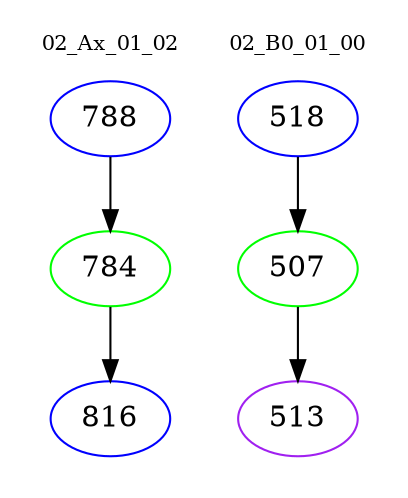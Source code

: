 digraph{
subgraph cluster_0 {
color = white
label = "02_Ax_01_02";
fontsize=10;
T0_788 [label="788", color="blue"]
T0_788 -> T0_784 [color="black"]
T0_784 [label="784", color="green"]
T0_784 -> T0_816 [color="black"]
T0_816 [label="816", color="blue"]
}
subgraph cluster_1 {
color = white
label = "02_B0_01_00";
fontsize=10;
T1_518 [label="518", color="blue"]
T1_518 -> T1_507 [color="black"]
T1_507 [label="507", color="green"]
T1_507 -> T1_513 [color="black"]
T1_513 [label="513", color="purple"]
}
}
